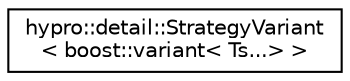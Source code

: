 digraph "Graphical Class Hierarchy"
{
  edge [fontname="Helvetica",fontsize="10",labelfontname="Helvetica",labelfontsize="10"];
  node [fontname="Helvetica",fontsize="10",shape=record];
  rankdir="LR";
  Node1 [label="hypro::detail::StrategyVariant\l\< boost::variant\< Ts...\> \>",height=0.2,width=0.4,color="black", fillcolor="white", style="filled",URL="$structhypro_1_1detail_1_1StrategyVariant_3_01boost_1_1variant_3_01Ts_8_8_8_4_01_4.html"];
}
